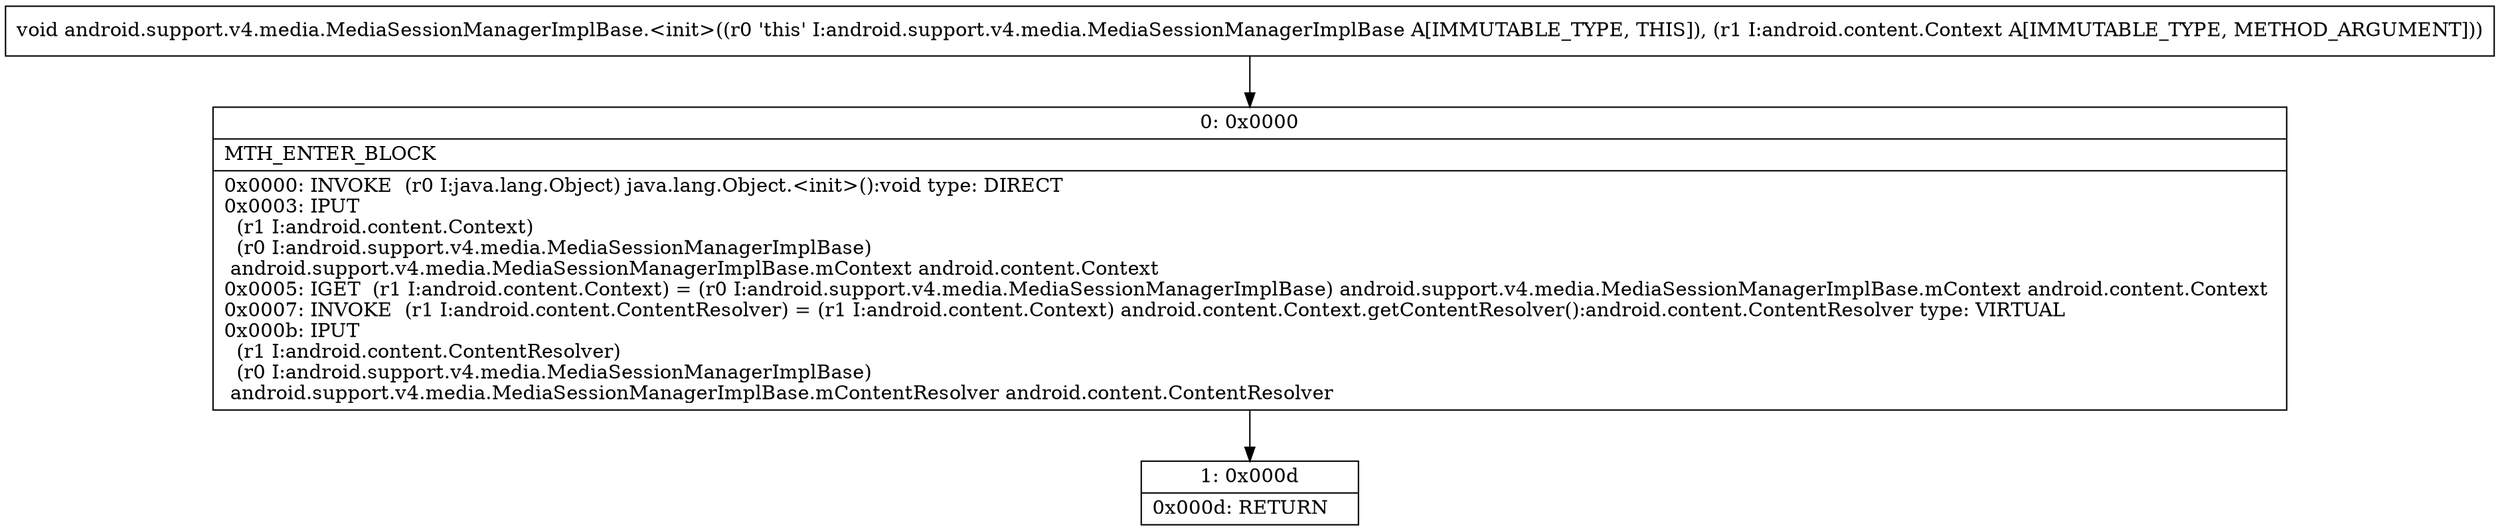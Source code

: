 digraph "CFG forandroid.support.v4.media.MediaSessionManagerImplBase.\<init\>(Landroid\/content\/Context;)V" {
Node_0 [shape=record,label="{0\:\ 0x0000|MTH_ENTER_BLOCK\l|0x0000: INVOKE  (r0 I:java.lang.Object) java.lang.Object.\<init\>():void type: DIRECT \l0x0003: IPUT  \l  (r1 I:android.content.Context)\l  (r0 I:android.support.v4.media.MediaSessionManagerImplBase)\l android.support.v4.media.MediaSessionManagerImplBase.mContext android.content.Context \l0x0005: IGET  (r1 I:android.content.Context) = (r0 I:android.support.v4.media.MediaSessionManagerImplBase) android.support.v4.media.MediaSessionManagerImplBase.mContext android.content.Context \l0x0007: INVOKE  (r1 I:android.content.ContentResolver) = (r1 I:android.content.Context) android.content.Context.getContentResolver():android.content.ContentResolver type: VIRTUAL \l0x000b: IPUT  \l  (r1 I:android.content.ContentResolver)\l  (r0 I:android.support.v4.media.MediaSessionManagerImplBase)\l android.support.v4.media.MediaSessionManagerImplBase.mContentResolver android.content.ContentResolver \l}"];
Node_1 [shape=record,label="{1\:\ 0x000d|0x000d: RETURN   \l}"];
MethodNode[shape=record,label="{void android.support.v4.media.MediaSessionManagerImplBase.\<init\>((r0 'this' I:android.support.v4.media.MediaSessionManagerImplBase A[IMMUTABLE_TYPE, THIS]), (r1 I:android.content.Context A[IMMUTABLE_TYPE, METHOD_ARGUMENT])) }"];
MethodNode -> Node_0;
Node_0 -> Node_1;
}

